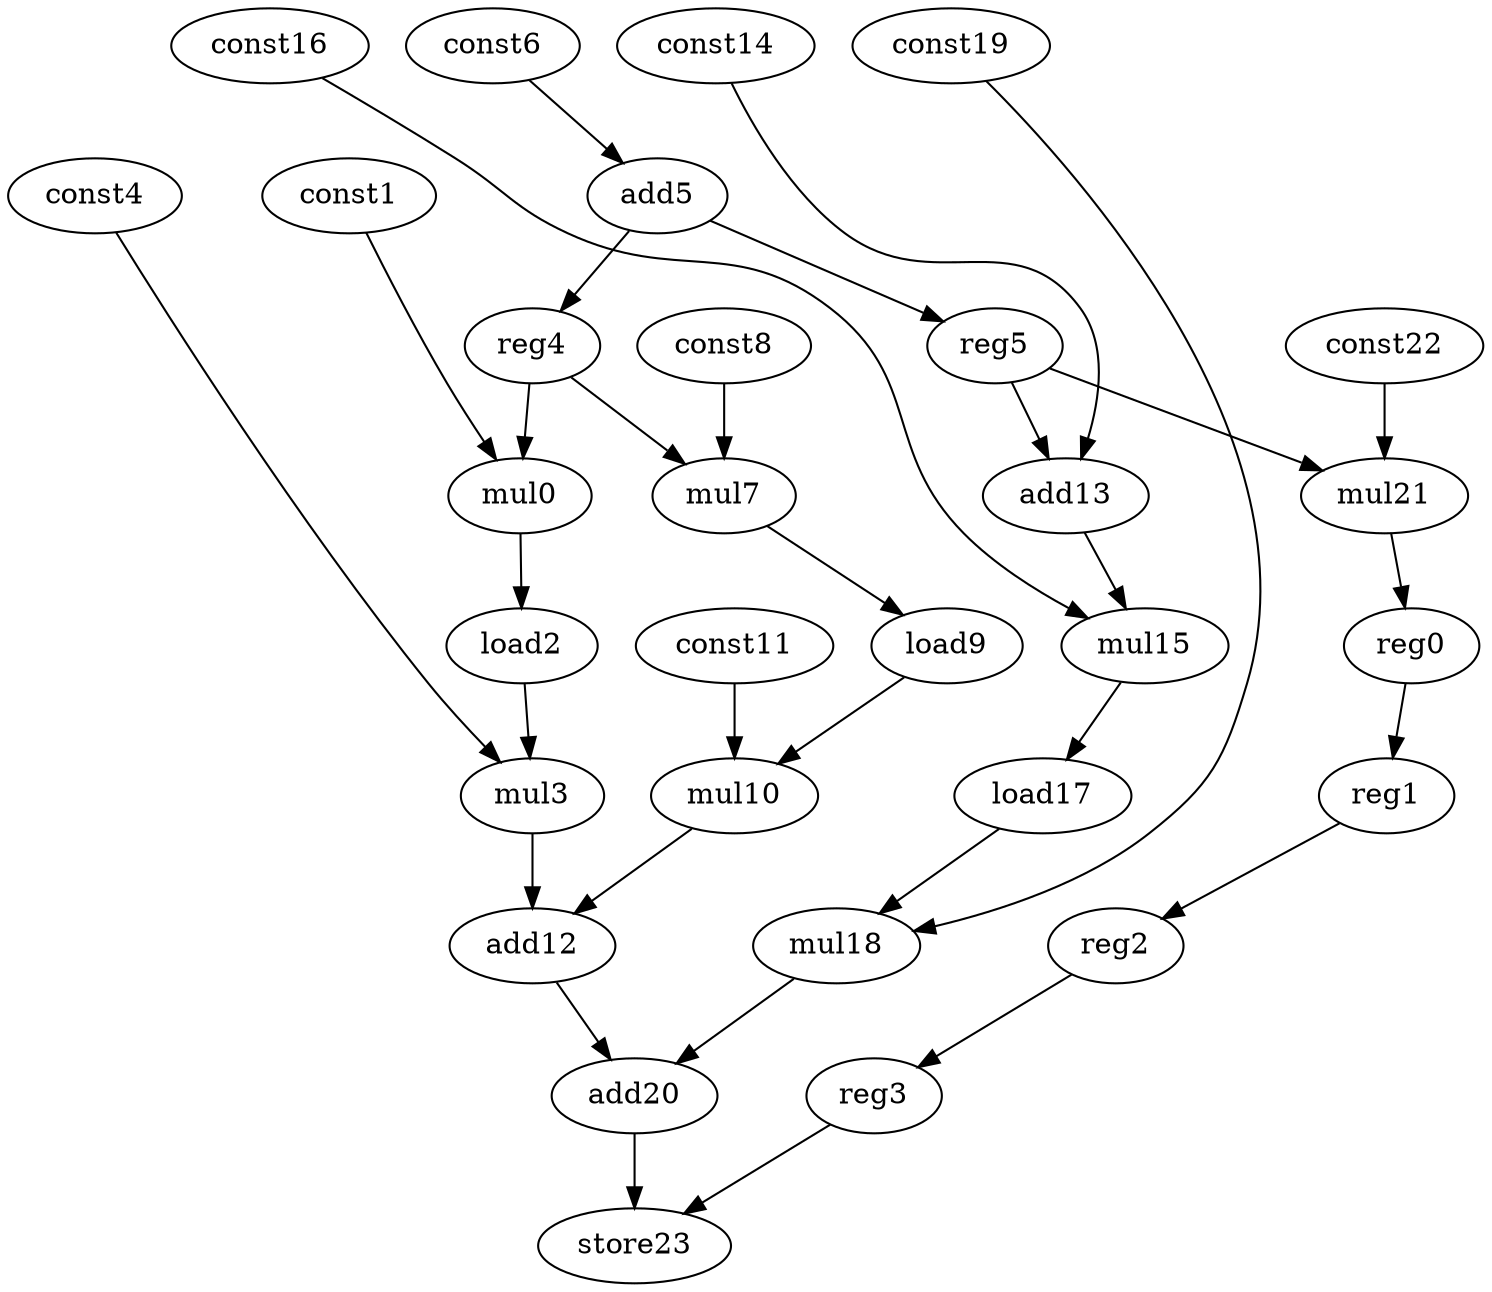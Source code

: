 digraph G {
    mul0;
    load2;
    const1;
    mul3;
    add12;
    const4;
    add5;
    reg4;
    reg5;
    const6;
    mul7;
    load9;
    const8;
    mul10;
    const11;
    add20;
    add13;
    mul15;
    const14;
    load17;
    const16;
    mul18;
    const19;
    store23;
    mul21;
    reg0;
    const22;
    reg1;
    reg2;
    reg3;
    mul0 -> load2 [weight=0];
    load2 -> mul3 [weight=0];
    const1 -> mul0 [weight=0];
    mul3 -> add12 [weight=2];
    add12 -> add20 [weight=0];
    const4 -> mul3 [weight=0];
    add5 -> reg4 [weight=2];
    add5 -> reg5 [weight=2];
    reg4 -> mul7 [weight=0];
    reg4 -> mul0 [weight=0];
    reg5 -> add13 [weight=0];
    reg5 -> mul21 [weight=0];
    const6 -> add5 [weight=0];
    mul7 -> load9 [weight=0];
    load9 -> mul10 [weight=0];
    const8 -> mul7 [weight=1];
    mul10 -> add12 [weight=0];
    const11 -> mul10 [weight=2];
    add20 -> store23 [weight=2];
    add13 -> mul15 [weight=0];
    mul15 -> load17 [weight=0];
    const14 -> add13 [weight=0];
    load17 -> mul18 [weight=0];
    const16 -> mul15 [weight=0];
    mul18 -> add20 [weight=0];
    const19 -> mul18 [weight=0];
    mul21 -> reg0 [weight=0];
    reg0 -> reg1 [weight=0];
    const22 -> mul21 [weight=1];
    reg1 -> reg2 [weight=0];
    reg2 -> reg3 [weight=0];
    reg3 -> store23 [weight=0];
}
